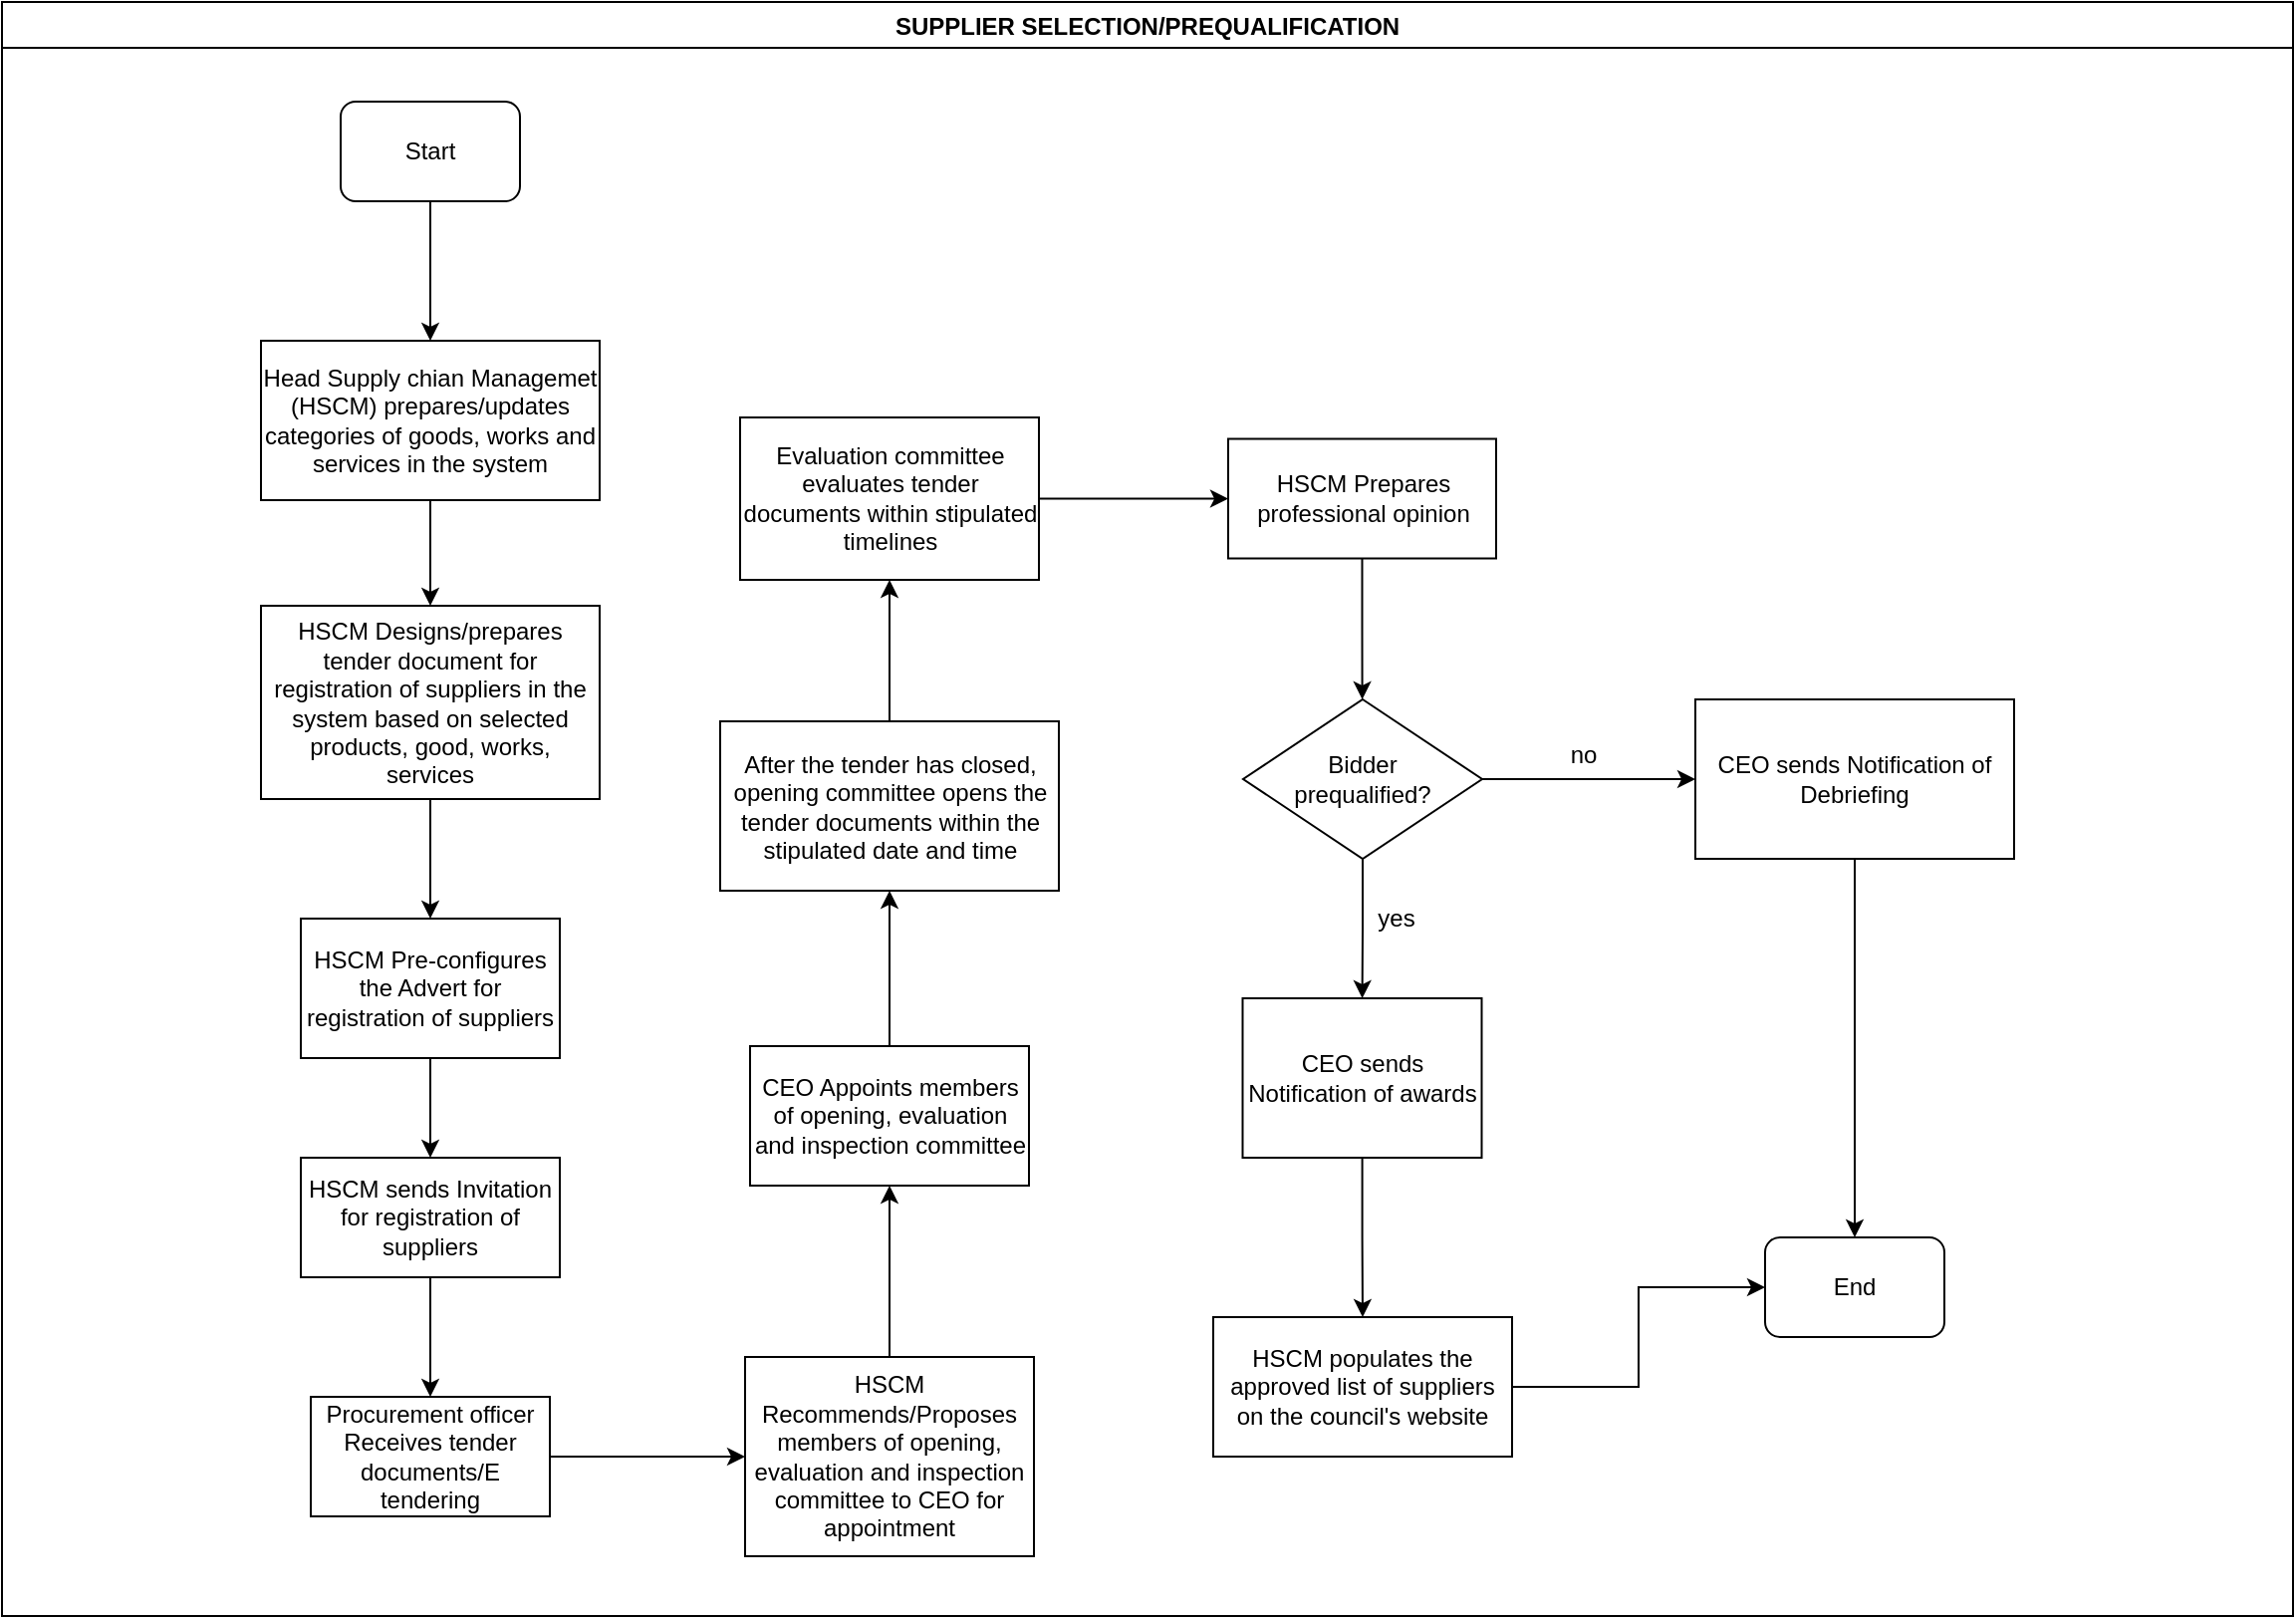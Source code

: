 <mxfile version="14.0.0" type="github">
  <diagram id="w-FMCECvxbYMj4tCc7n4" name="Page-1">
    <mxGraphModel dx="1038" dy="547" grid="1" gridSize="10" guides="1" tooltips="1" connect="1" arrows="1" fold="1" page="1" pageScale="1" pageWidth="1169" pageHeight="827" math="0" shadow="0">
      <root>
        <mxCell id="0" />
        <mxCell id="1" parent="0" />
        <mxCell id="g0wUeJ8PV5h-TPbVPJ5r-1" value="SUPPLIER SELECTION/PREQUALIFICATION" style="swimlane;" vertex="1" parent="1">
          <mxGeometry x="10" y="10" width="1150" height="810" as="geometry" />
        </mxCell>
        <mxCell id="g0wUeJ8PV5h-TPbVPJ5r-2" value="Start" style="rounded=1;whiteSpace=wrap;html=1;" vertex="1" parent="g0wUeJ8PV5h-TPbVPJ5r-1">
          <mxGeometry x="170" y="50" width="90" height="50" as="geometry" />
        </mxCell>
        <mxCell id="g0wUeJ8PV5h-TPbVPJ5r-3" value="Head Supply chian Managemet (HSCM) prepares/updates categories of goods, works and services in the system" style="rounded=0;whiteSpace=wrap;html=1;" vertex="1" parent="g0wUeJ8PV5h-TPbVPJ5r-1">
          <mxGeometry x="130" y="170" width="170" height="80" as="geometry" />
        </mxCell>
        <mxCell id="g0wUeJ8PV5h-TPbVPJ5r-4" value="" style="edgeStyle=orthogonalEdgeStyle;rounded=0;orthogonalLoop=1;jettySize=auto;html=1;entryX=0.5;entryY=0;entryDx=0;entryDy=0;" edge="1" parent="g0wUeJ8PV5h-TPbVPJ5r-1" source="g0wUeJ8PV5h-TPbVPJ5r-2" target="g0wUeJ8PV5h-TPbVPJ5r-3">
          <mxGeometry relative="1" as="geometry">
            <mxPoint x="215" y="165" as="targetPoint" />
          </mxGeometry>
        </mxCell>
        <mxCell id="g0wUeJ8PV5h-TPbVPJ5r-5" value="HSCM Pre-configures the Advert for registration of suppliers" style="whiteSpace=wrap;html=1;rounded=0;" vertex="1" parent="g0wUeJ8PV5h-TPbVPJ5r-1">
          <mxGeometry x="150" y="460" width="130" height="70" as="geometry" />
        </mxCell>
        <mxCell id="g0wUeJ8PV5h-TPbVPJ5r-6" value="HSCM sends Invitation for registration of suppliers" style="whiteSpace=wrap;html=1;rounded=0;" vertex="1" parent="g0wUeJ8PV5h-TPbVPJ5r-1">
          <mxGeometry x="150" y="580" width="130" height="60" as="geometry" />
        </mxCell>
        <mxCell id="g0wUeJ8PV5h-TPbVPJ5r-7" value="" style="edgeStyle=orthogonalEdgeStyle;rounded=0;orthogonalLoop=1;jettySize=auto;html=1;" edge="1" parent="g0wUeJ8PV5h-TPbVPJ5r-1" source="g0wUeJ8PV5h-TPbVPJ5r-5" target="g0wUeJ8PV5h-TPbVPJ5r-6">
          <mxGeometry relative="1" as="geometry" />
        </mxCell>
        <mxCell id="g0wUeJ8PV5h-TPbVPJ5r-8" value="Procurement officer Receives tender documents/E tendering " style="whiteSpace=wrap;html=1;rounded=0;" vertex="1" parent="g0wUeJ8PV5h-TPbVPJ5r-1">
          <mxGeometry x="155" y="700" width="120" height="60" as="geometry" />
        </mxCell>
        <mxCell id="g0wUeJ8PV5h-TPbVPJ5r-9" value="" style="edgeStyle=orthogonalEdgeStyle;rounded=0;orthogonalLoop=1;jettySize=auto;html=1;" edge="1" parent="g0wUeJ8PV5h-TPbVPJ5r-1" source="g0wUeJ8PV5h-TPbVPJ5r-6" target="g0wUeJ8PV5h-TPbVPJ5r-8">
          <mxGeometry relative="1" as="geometry" />
        </mxCell>
        <mxCell id="g0wUeJ8PV5h-TPbVPJ5r-10" value="CEO Appoints members of opening, evaluation and inspection committee" style="whiteSpace=wrap;html=1;rounded=0;" vertex="1" parent="g0wUeJ8PV5h-TPbVPJ5r-1">
          <mxGeometry x="375.5" y="524" width="140" height="70" as="geometry" />
        </mxCell>
        <mxCell id="g0wUeJ8PV5h-TPbVPJ5r-11" value="After the tender has closed, opening committee opens the tender documents within the stipulated date and time" style="whiteSpace=wrap;html=1;rounded=0;" vertex="1" parent="g0wUeJ8PV5h-TPbVPJ5r-1">
          <mxGeometry x="360.5" y="361" width="170" height="85" as="geometry" />
        </mxCell>
        <mxCell id="g0wUeJ8PV5h-TPbVPJ5r-12" value="" style="edgeStyle=orthogonalEdgeStyle;rounded=0;orthogonalLoop=1;jettySize=auto;html=1;" edge="1" parent="g0wUeJ8PV5h-TPbVPJ5r-1" source="g0wUeJ8PV5h-TPbVPJ5r-10" target="g0wUeJ8PV5h-TPbVPJ5r-11">
          <mxGeometry relative="1" as="geometry" />
        </mxCell>
        <mxCell id="g0wUeJ8PV5h-TPbVPJ5r-13" value="Evaluation committee evaluates tender documents within stipulated timelines" style="whiteSpace=wrap;html=1;rounded=0;" vertex="1" parent="g0wUeJ8PV5h-TPbVPJ5r-1">
          <mxGeometry x="370.5" y="208.5" width="150" height="81.5" as="geometry" />
        </mxCell>
        <mxCell id="g0wUeJ8PV5h-TPbVPJ5r-14" value="" style="edgeStyle=orthogonalEdgeStyle;rounded=0;orthogonalLoop=1;jettySize=auto;html=1;" edge="1" parent="g0wUeJ8PV5h-TPbVPJ5r-1" source="g0wUeJ8PV5h-TPbVPJ5r-11" target="g0wUeJ8PV5h-TPbVPJ5r-13">
          <mxGeometry relative="1" as="geometry" />
        </mxCell>
        <mxCell id="g0wUeJ8PV5h-TPbVPJ5r-15" value="HSCM populates the approved list of suppliers on the council&#39;s website" style="whiteSpace=wrap;html=1;rounded=0;" vertex="1" parent="g0wUeJ8PV5h-TPbVPJ5r-1">
          <mxGeometry x="608" y="660" width="150" height="70" as="geometry" />
        </mxCell>
        <mxCell id="g0wUeJ8PV5h-TPbVPJ5r-16" value="End" style="rounded=1;whiteSpace=wrap;html=1;" vertex="1" parent="g0wUeJ8PV5h-TPbVPJ5r-1">
          <mxGeometry x="885" y="620" width="90" height="50" as="geometry" />
        </mxCell>
        <mxCell id="g0wUeJ8PV5h-TPbVPJ5r-17" value="" style="edgeStyle=orthogonalEdgeStyle;rounded=0;orthogonalLoop=1;jettySize=auto;html=1;entryX=0;entryY=0.5;entryDx=0;entryDy=0;" edge="1" parent="g0wUeJ8PV5h-TPbVPJ5r-1" source="g0wUeJ8PV5h-TPbVPJ5r-15" target="g0wUeJ8PV5h-TPbVPJ5r-16">
          <mxGeometry relative="1" as="geometry">
            <mxPoint x="682.75" y="665" as="targetPoint" />
          </mxGeometry>
        </mxCell>
        <mxCell id="g0wUeJ8PV5h-TPbVPJ5r-18" value="&lt;div&gt;Bidder&lt;/div&gt;&lt;div&gt;prequalified?&lt;br&gt;&lt;/div&gt;" style="rhombus;whiteSpace=wrap;html=1;" vertex="1" parent="g0wUeJ8PV5h-TPbVPJ5r-1">
          <mxGeometry x="623" y="350" width="120" height="80" as="geometry" />
        </mxCell>
        <mxCell id="g0wUeJ8PV5h-TPbVPJ5r-19" value="CEO sends Notification of awards" style="whiteSpace=wrap;html=1;rounded=0;" vertex="1" parent="g0wUeJ8PV5h-TPbVPJ5r-1">
          <mxGeometry x="622.75" y="500" width="120" height="80" as="geometry" />
        </mxCell>
        <mxCell id="g0wUeJ8PV5h-TPbVPJ5r-20" value="" style="edgeStyle=orthogonalEdgeStyle;rounded=0;orthogonalLoop=1;jettySize=auto;html=1;" edge="1" parent="g0wUeJ8PV5h-TPbVPJ5r-1" source="g0wUeJ8PV5h-TPbVPJ5r-18" target="g0wUeJ8PV5h-TPbVPJ5r-19">
          <mxGeometry relative="1" as="geometry" />
        </mxCell>
        <mxCell id="g0wUeJ8PV5h-TPbVPJ5r-21" value="" style="edgeStyle=orthogonalEdgeStyle;rounded=0;orthogonalLoop=1;jettySize=auto;html=1;entryX=0.5;entryY=0;entryDx=0;entryDy=0;" edge="1" parent="g0wUeJ8PV5h-TPbVPJ5r-1" source="g0wUeJ8PV5h-TPbVPJ5r-19" target="g0wUeJ8PV5h-TPbVPJ5r-15">
          <mxGeometry relative="1" as="geometry">
            <mxPoint x="822.75" y="540" as="targetPoint" />
          </mxGeometry>
        </mxCell>
        <mxCell id="g0wUeJ8PV5h-TPbVPJ5r-22" value="yes" style="text;html=1;strokeColor=none;fillColor=none;align=center;verticalAlign=middle;whiteSpace=wrap;rounded=0;" vertex="1" parent="g0wUeJ8PV5h-TPbVPJ5r-1">
          <mxGeometry x="680" y="450" width="40" height="20" as="geometry" />
        </mxCell>
        <mxCell id="g0wUeJ8PV5h-TPbVPJ5r-23" value="" style="edgeStyle=orthogonalEdgeStyle;rounded=0;orthogonalLoop=1;jettySize=auto;html=1;" edge="1" parent="1" source="g0wUeJ8PV5h-TPbVPJ5r-24" target="g0wUeJ8PV5h-TPbVPJ5r-5">
          <mxGeometry relative="1" as="geometry" />
        </mxCell>
        <mxCell id="g0wUeJ8PV5h-TPbVPJ5r-24" value="HSCM Designs/prepares tender document for registration of suppliers in the system based on selected products, good, works, services" style="whiteSpace=wrap;html=1;rounded=0;" vertex="1" parent="1">
          <mxGeometry x="140" y="313" width="170" height="97" as="geometry" />
        </mxCell>
        <mxCell id="g0wUeJ8PV5h-TPbVPJ5r-25" value="" style="edgeStyle=orthogonalEdgeStyle;rounded=0;orthogonalLoop=1;jettySize=auto;html=1;" edge="1" parent="1" source="g0wUeJ8PV5h-TPbVPJ5r-3" target="g0wUeJ8PV5h-TPbVPJ5r-24">
          <mxGeometry relative="1" as="geometry" />
        </mxCell>
        <mxCell id="g0wUeJ8PV5h-TPbVPJ5r-26" value="" style="edgeStyle=orthogonalEdgeStyle;rounded=0;orthogonalLoop=1;jettySize=auto;html=1;" edge="1" parent="1" source="g0wUeJ8PV5h-TPbVPJ5r-27" target="g0wUeJ8PV5h-TPbVPJ5r-10">
          <mxGeometry relative="1" as="geometry" />
        </mxCell>
        <mxCell id="g0wUeJ8PV5h-TPbVPJ5r-27" value="HSCM Recommends/Proposes members of opening, evaluation and inspection committee to CEO for appointment" style="whiteSpace=wrap;html=1;rounded=0;" vertex="1" parent="1">
          <mxGeometry x="383" y="690" width="145" height="100" as="geometry" />
        </mxCell>
        <mxCell id="g0wUeJ8PV5h-TPbVPJ5r-28" value="" style="edgeStyle=orthogonalEdgeStyle;rounded=0;orthogonalLoop=1;jettySize=auto;html=1;" edge="1" parent="1" source="g0wUeJ8PV5h-TPbVPJ5r-8" target="g0wUeJ8PV5h-TPbVPJ5r-27">
          <mxGeometry relative="1" as="geometry" />
        </mxCell>
        <mxCell id="g0wUeJ8PV5h-TPbVPJ5r-29" value="" style="edgeStyle=orthogonalEdgeStyle;rounded=0;orthogonalLoop=1;jettySize=auto;html=1;" edge="1" parent="1" source="g0wUeJ8PV5h-TPbVPJ5r-30">
          <mxGeometry relative="1" as="geometry">
            <mxPoint x="692.8" y="360" as="targetPoint" />
          </mxGeometry>
        </mxCell>
        <mxCell id="g0wUeJ8PV5h-TPbVPJ5r-30" value="HSCM Prepares professional opinion" style="whiteSpace=wrap;html=1;rounded=0;" vertex="1" parent="1">
          <mxGeometry x="625.5" y="229.25" width="134.5" height="60" as="geometry" />
        </mxCell>
        <mxCell id="g0wUeJ8PV5h-TPbVPJ5r-31" value="" style="edgeStyle=orthogonalEdgeStyle;rounded=0;orthogonalLoop=1;jettySize=auto;html=1;" edge="1" parent="1" source="g0wUeJ8PV5h-TPbVPJ5r-13" target="g0wUeJ8PV5h-TPbVPJ5r-30">
          <mxGeometry relative="1" as="geometry" />
        </mxCell>
        <mxCell id="g0wUeJ8PV5h-TPbVPJ5r-32" value="" style="edgeStyle=orthogonalEdgeStyle;rounded=0;orthogonalLoop=1;jettySize=auto;html=1;entryX=0.5;entryY=0;entryDx=0;entryDy=0;" edge="1" parent="1" source="g0wUeJ8PV5h-TPbVPJ5r-33" target="g0wUeJ8PV5h-TPbVPJ5r-16">
          <mxGeometry relative="1" as="geometry">
            <mxPoint x="940" y="530" as="targetPoint" />
          </mxGeometry>
        </mxCell>
        <mxCell id="g0wUeJ8PV5h-TPbVPJ5r-33" value="CEO sends Notification of Debriefing " style="whiteSpace=wrap;html=1;rounded=0;" vertex="1" parent="1">
          <mxGeometry x="860" y="360" width="160" height="80" as="geometry" />
        </mxCell>
        <mxCell id="g0wUeJ8PV5h-TPbVPJ5r-34" value="" style="edgeStyle=orthogonalEdgeStyle;rounded=0;orthogonalLoop=1;jettySize=auto;html=1;" edge="1" parent="1" source="g0wUeJ8PV5h-TPbVPJ5r-18" target="g0wUeJ8PV5h-TPbVPJ5r-33">
          <mxGeometry relative="1" as="geometry" />
        </mxCell>
        <mxCell id="g0wUeJ8PV5h-TPbVPJ5r-35" value="no" style="text;html=1;strokeColor=none;fillColor=none;align=center;verticalAlign=middle;whiteSpace=wrap;rounded=0;" vertex="1" parent="1">
          <mxGeometry x="784" y="378" width="40" height="20" as="geometry" />
        </mxCell>
      </root>
    </mxGraphModel>
  </diagram>
</mxfile>

